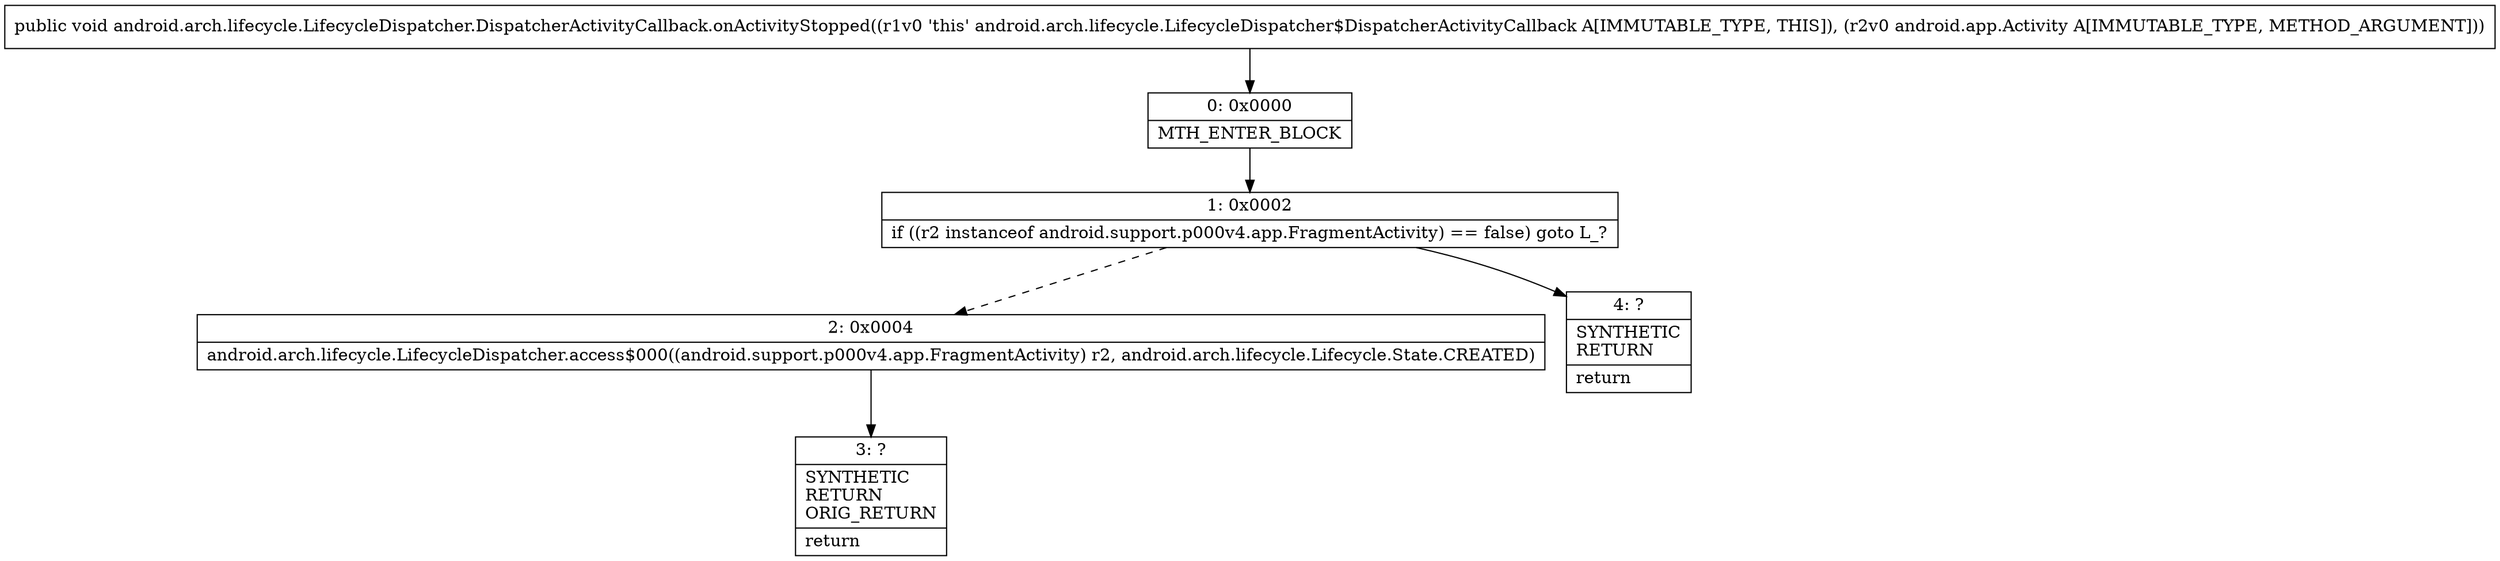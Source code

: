 digraph "CFG forandroid.arch.lifecycle.LifecycleDispatcher.DispatcherActivityCallback.onActivityStopped(Landroid\/app\/Activity;)V" {
Node_0 [shape=record,label="{0\:\ 0x0000|MTH_ENTER_BLOCK\l}"];
Node_1 [shape=record,label="{1\:\ 0x0002|if ((r2 instanceof android.support.p000v4.app.FragmentActivity) == false) goto L_?\l}"];
Node_2 [shape=record,label="{2\:\ 0x0004|android.arch.lifecycle.LifecycleDispatcher.access$000((android.support.p000v4.app.FragmentActivity) r2, android.arch.lifecycle.Lifecycle.State.CREATED)\l}"];
Node_3 [shape=record,label="{3\:\ ?|SYNTHETIC\lRETURN\lORIG_RETURN\l|return\l}"];
Node_4 [shape=record,label="{4\:\ ?|SYNTHETIC\lRETURN\l|return\l}"];
MethodNode[shape=record,label="{public void android.arch.lifecycle.LifecycleDispatcher.DispatcherActivityCallback.onActivityStopped((r1v0 'this' android.arch.lifecycle.LifecycleDispatcher$DispatcherActivityCallback A[IMMUTABLE_TYPE, THIS]), (r2v0 android.app.Activity A[IMMUTABLE_TYPE, METHOD_ARGUMENT])) }"];
MethodNode -> Node_0;
Node_0 -> Node_1;
Node_1 -> Node_2[style=dashed];
Node_1 -> Node_4;
Node_2 -> Node_3;
}

